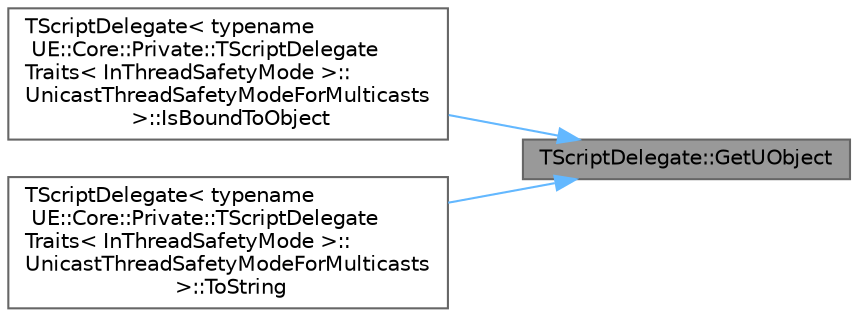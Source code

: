 digraph "TScriptDelegate::GetUObject"
{
 // INTERACTIVE_SVG=YES
 // LATEX_PDF_SIZE
  bgcolor="transparent";
  edge [fontname=Helvetica,fontsize=10,labelfontname=Helvetica,labelfontsize=10];
  node [fontname=Helvetica,fontsize=10,shape=box,height=0.2,width=0.4];
  rankdir="RL";
  Node1 [id="Node000001",label="TScriptDelegate::GetUObject",height=0.2,width=0.4,color="gray40", fillcolor="grey60", style="filled", fontcolor="black",tooltip="Gets the object bound to this delegate."];
  Node1 -> Node2 [id="edge1_Node000001_Node000002",dir="back",color="steelblue1",style="solid",tooltip=" "];
  Node2 [id="Node000002",label="TScriptDelegate\< typename\l UE::Core::Private::TScriptDelegate\lTraits\< InThreadSafetyMode \>::\lUnicastThreadSafetyModeForMulticasts\l \>::IsBoundToObject",height=0.2,width=0.4,color="grey40", fillcolor="white", style="filled",URL="$d1/d87/classTScriptDelegate.html#abec1b39c392b08b44caa75c4b3f081d0",tooltip=" "];
  Node1 -> Node3 [id="edge2_Node000001_Node000003",dir="back",color="steelblue1",style="solid",tooltip=" "];
  Node3 [id="Node000003",label="TScriptDelegate\< typename\l UE::Core::Private::TScriptDelegate\lTraits\< InThreadSafetyMode \>::\lUnicastThreadSafetyModeForMulticasts\l \>::ToString",height=0.2,width=0.4,color="grey40", fillcolor="white", style="filled",URL="$d1/d87/classTScriptDelegate.html#ade6904b4ac99e3adab5cf22f3a7733ee",tooltip=" "];
}
